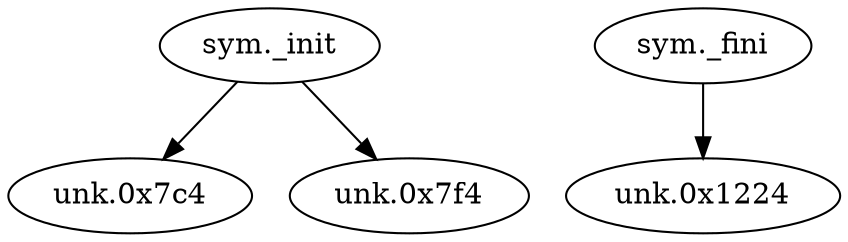 digraph code {
  "0x000007a0" [label="sym._init"];
  "0x000007a0" -> "0x000007c4";
  "0x000007c4" [label="unk.0x7c4"];
  "0x000007a0" -> "0x000007f4";
  "0x000007f4" [label="unk.0x7f4"];
  "0x00001200" [label="sym._fini"];
  "0x00001200" -> "0x00001224";
  "0x00001224" [label="unk.0x1224"];
}